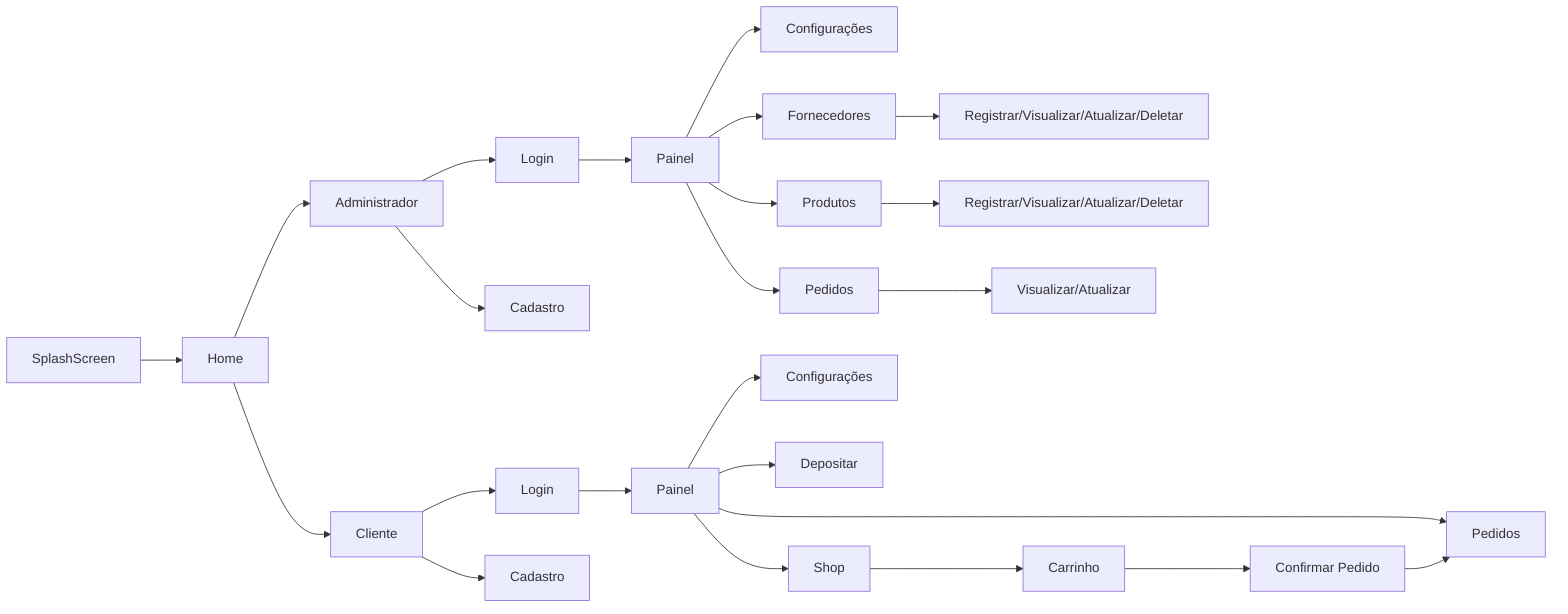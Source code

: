 graph LR
    splash[SplashScreen] --> home[Home]

    home --> admin[Administrador]
    home --> client[Cliente]

    admin --> admin_login[Login]
    admin --> admin_register[Cadastro]

    admin_login --> admin_panel[Painel]

    admin_panel --> admin_config[Configurações]
    admin_panel --> admin_vendor[Fornecedores]
    admin_panel --> admin_products[Produtos]
    admin_panel --> admin_order[Pedidos]

    admin_vendor --> admin_vendor_manage[Registrar/Visualizar/Atualizar/Deletar]

    admin_products --> admin_products_manage[Registrar/Visualizar/Atualizar/Deletar]

    admin_order --> admin_order_manage[Visualizar/Atualizar]
    
    client --> client_login[Login]
    client --> client_register[Cadastro]

    client_login --> client_menu[Painel]

    client_menu --> client_config[Configurações]
    client_menu --> client_deposit[Depositar]
    client_menu --> client_shop[Shop]
    client_shop --> client_cart[Carrinho]
    client_menu --> client_order[Pedidos]
    client_cart --> client_cart_confirmation[Confirmar Pedido]
    client_cart_confirmation --> client_order